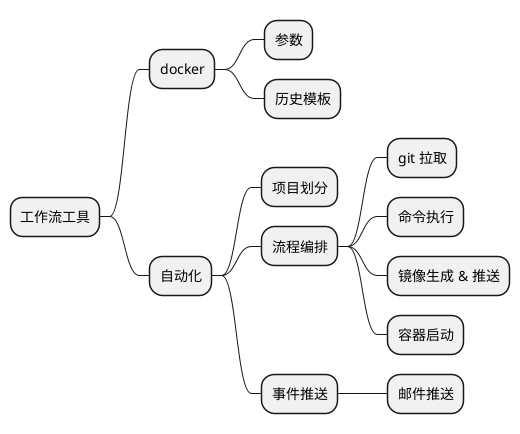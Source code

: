 @startmindmap
* 工作流工具

** docker
*** 参数
*** 历史模板

** 自动化
*** 项目划分

*** 流程编排
**** git 拉取
**** 命令执行
**** 镜像生成 & 推送
**** 容器启动

*** 事件推送
**** 邮件推送


@endmindmap
